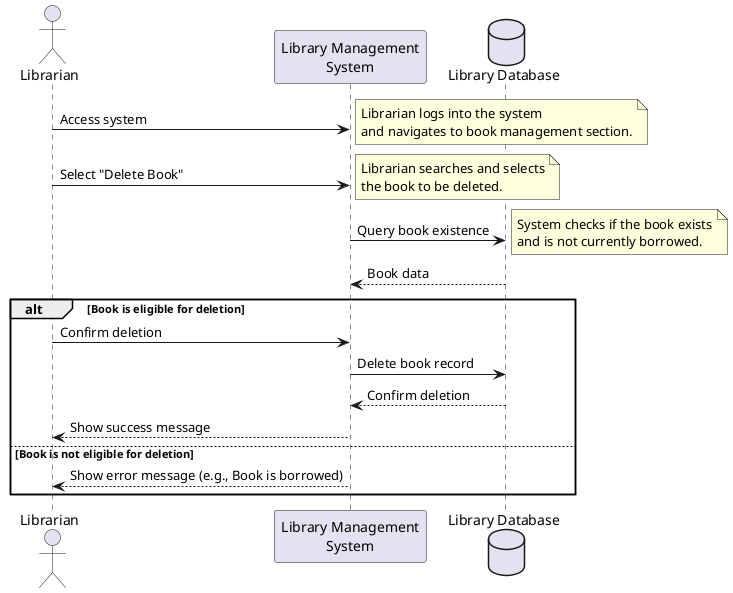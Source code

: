 @startuml
actor Librarian as librarian
participant "Library Management\nSystem" as system
database "Library Database" as db

librarian -> system : Access system
note right: Librarian logs into the system\nand navigates to book management section.
librarian -> system : Select "Delete Book"
note right: Librarian searches and selects\nthe book to be deleted.
system -> db : Query book existence
note right: System checks if the book exists\nand is not currently borrowed.
db --> system : Book data
alt Book is eligible for deletion
  librarian -> system : Confirm deletion
  system -> db : Delete book record
  db --> system : Confirm deletion
  system --> librarian : Show success message
else Book is not eligible for deletion
  system --> librarian : Show error message (e.g., Book is borrowed)
end

@enduml